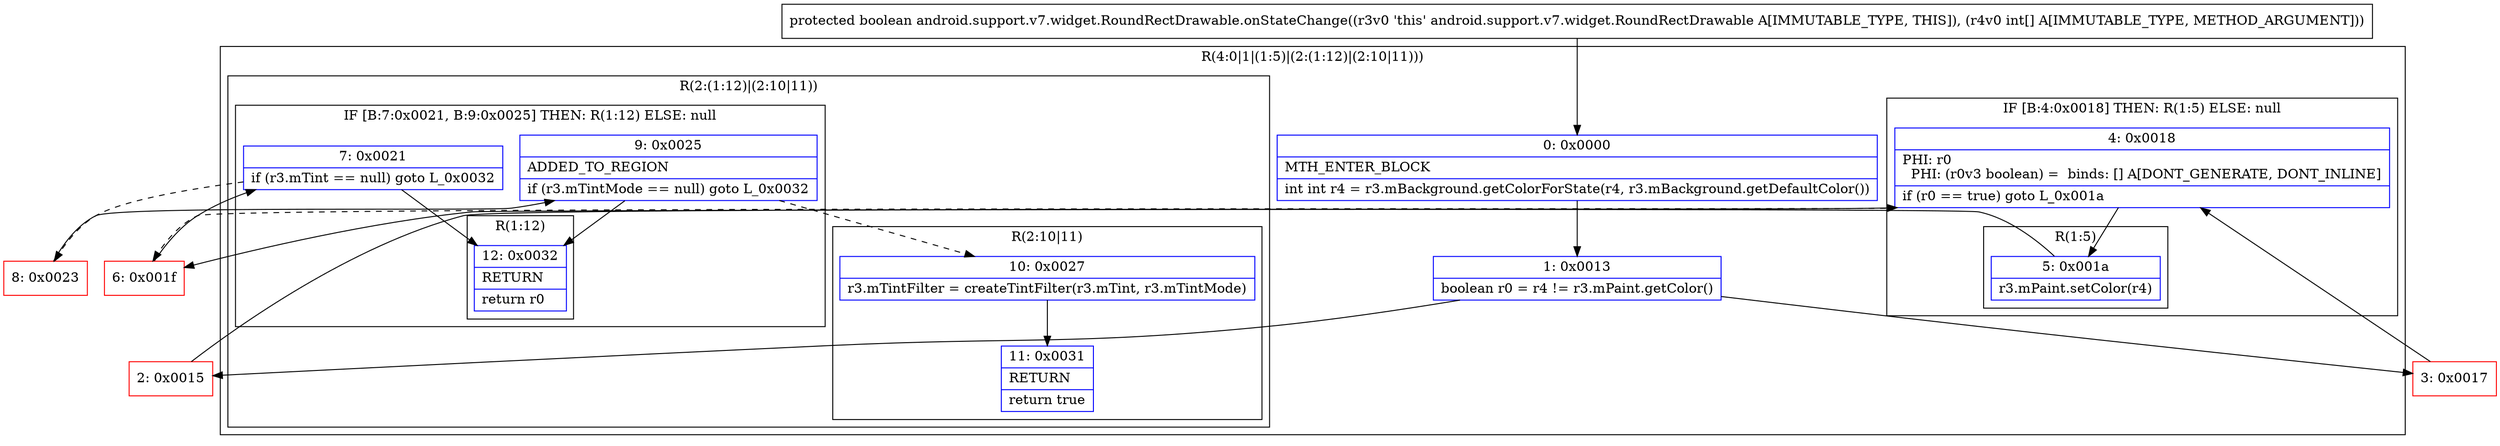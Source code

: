 digraph "CFG forandroid.support.v7.widget.RoundRectDrawable.onStateChange([I)Z" {
subgraph cluster_Region_687446888 {
label = "R(4:0|1|(1:5)|(2:(1:12)|(2:10|11)))";
node [shape=record,color=blue];
Node_0 [shape=record,label="{0\:\ 0x0000|MTH_ENTER_BLOCK\l|int int r4 = r3.mBackground.getColorForState(r4, r3.mBackground.getDefaultColor())\l}"];
Node_1 [shape=record,label="{1\:\ 0x0013|boolean r0 = r4 != r3.mPaint.getColor()\l}"];
subgraph cluster_IfRegion_260055830 {
label = "IF [B:4:0x0018] THEN: R(1:5) ELSE: null";
node [shape=record,color=blue];
Node_4 [shape=record,label="{4\:\ 0x0018|PHI: r0 \l  PHI: (r0v3 boolean) =  binds: [] A[DONT_GENERATE, DONT_INLINE]\l|if (r0 == true) goto L_0x001a\l}"];
subgraph cluster_Region_1302946986 {
label = "R(1:5)";
node [shape=record,color=blue];
Node_5 [shape=record,label="{5\:\ 0x001a|r3.mPaint.setColor(r4)\l}"];
}
}
subgraph cluster_Region_651784770 {
label = "R(2:(1:12)|(2:10|11))";
node [shape=record,color=blue];
subgraph cluster_IfRegion_1316448254 {
label = "IF [B:7:0x0021, B:9:0x0025] THEN: R(1:12) ELSE: null";
node [shape=record,color=blue];
Node_7 [shape=record,label="{7\:\ 0x0021|if (r3.mTint == null) goto L_0x0032\l}"];
Node_9 [shape=record,label="{9\:\ 0x0025|ADDED_TO_REGION\l|if (r3.mTintMode == null) goto L_0x0032\l}"];
subgraph cluster_Region_1341033768 {
label = "R(1:12)";
node [shape=record,color=blue];
Node_12 [shape=record,label="{12\:\ 0x0032|RETURN\l|return r0\l}"];
}
}
subgraph cluster_Region_1318905545 {
label = "R(2:10|11)";
node [shape=record,color=blue];
Node_10 [shape=record,label="{10\:\ 0x0027|r3.mTintFilter = createTintFilter(r3.mTint, r3.mTintMode)\l}"];
Node_11 [shape=record,label="{11\:\ 0x0031|RETURN\l|return true\l}"];
}
}
}
Node_2 [shape=record,color=red,label="{2\:\ 0x0015}"];
Node_3 [shape=record,color=red,label="{3\:\ 0x0017}"];
Node_6 [shape=record,color=red,label="{6\:\ 0x001f}"];
Node_8 [shape=record,color=red,label="{8\:\ 0x0023}"];
MethodNode[shape=record,label="{protected boolean android.support.v7.widget.RoundRectDrawable.onStateChange((r3v0 'this' android.support.v7.widget.RoundRectDrawable A[IMMUTABLE_TYPE, THIS]), (r4v0 int[] A[IMMUTABLE_TYPE, METHOD_ARGUMENT])) }"];
MethodNode -> Node_0;
Node_0 -> Node_1;
Node_1 -> Node_2;
Node_1 -> Node_3;
Node_4 -> Node_5;
Node_4 -> Node_6[style=dashed];
Node_5 -> Node_6;
Node_7 -> Node_8[style=dashed];
Node_7 -> Node_12;
Node_9 -> Node_10[style=dashed];
Node_9 -> Node_12;
Node_10 -> Node_11;
Node_2 -> Node_4;
Node_3 -> Node_4;
Node_6 -> Node_7;
Node_8 -> Node_9;
}

